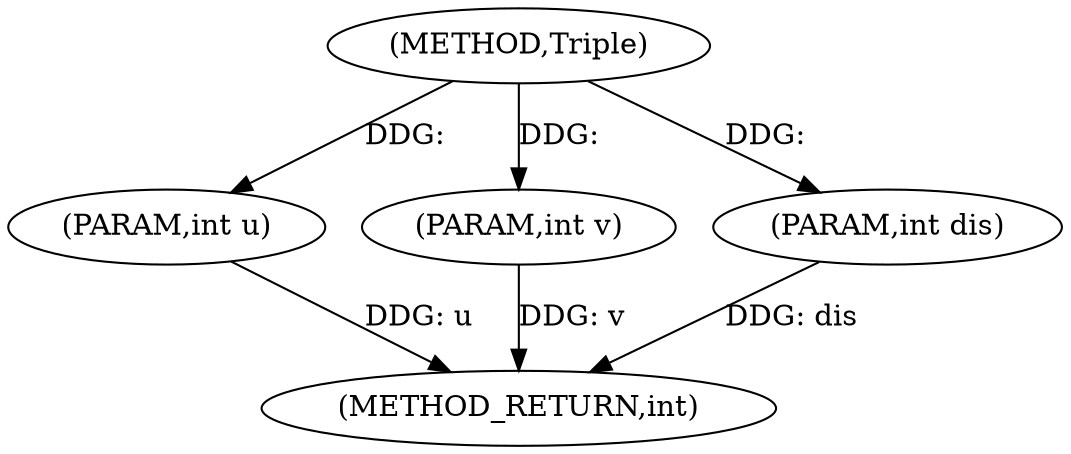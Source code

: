 digraph "Triple" {  
"1000476" [label = "(METHOD,Triple)" ]
"1000481" [label = "(METHOD_RETURN,int)" ]
"1000477" [label = "(PARAM,int u)" ]
"1000478" [label = "(PARAM,int v)" ]
"1000479" [label = "(PARAM,int dis)" ]
  "1000477" -> "1000481"  [ label = "DDG: u"] 
  "1000478" -> "1000481"  [ label = "DDG: v"] 
  "1000479" -> "1000481"  [ label = "DDG: dis"] 
  "1000476" -> "1000477"  [ label = "DDG: "] 
  "1000476" -> "1000478"  [ label = "DDG: "] 
  "1000476" -> "1000479"  [ label = "DDG: "] 
}
